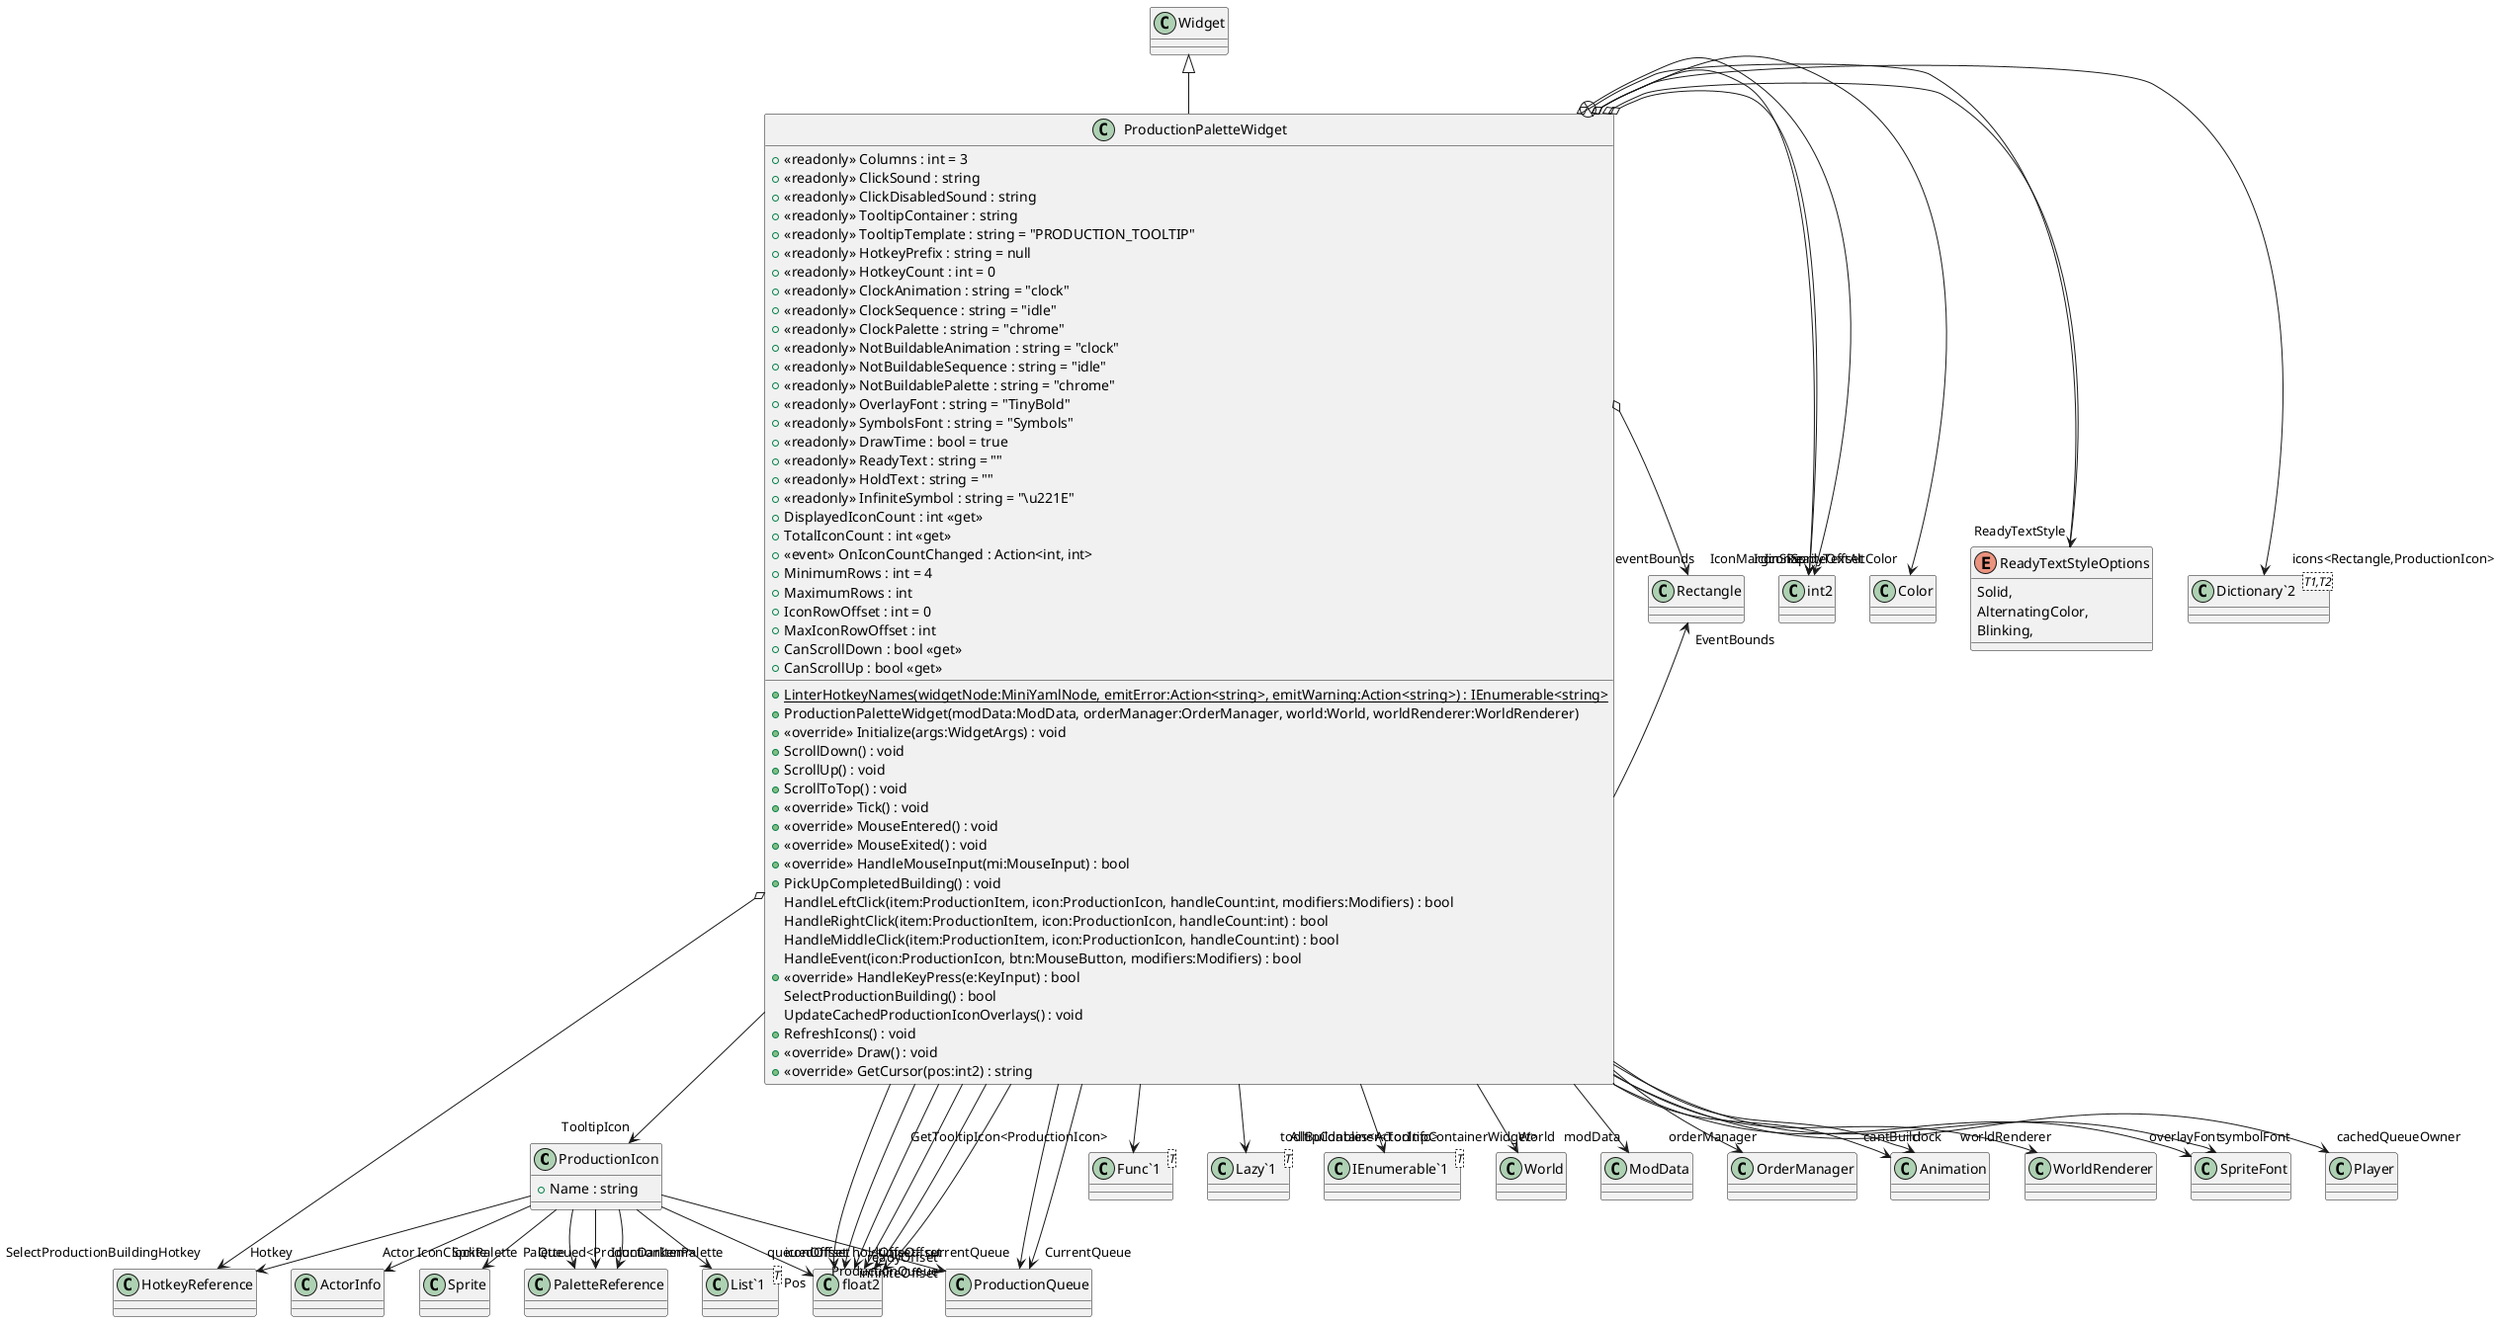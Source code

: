 @startuml
class ProductionIcon {
    + Name : string
}
class ProductionPaletteWidget {
    + <<readonly>> Columns : int = 3
    + <<readonly>> ClickSound : string
    + <<readonly>> ClickDisabledSound : string
    + <<readonly>> TooltipContainer : string
    + <<readonly>> TooltipTemplate : string = "PRODUCTION_TOOLTIP"
    + <<readonly>> HotkeyPrefix : string = null
    + <<readonly>> HotkeyCount : int = 0
    + <<readonly>> ClockAnimation : string = "clock"
    + <<readonly>> ClockSequence : string = "idle"
    + <<readonly>> ClockPalette : string = "chrome"
    + <<readonly>> NotBuildableAnimation : string = "clock"
    + <<readonly>> NotBuildableSequence : string = "idle"
    + <<readonly>> NotBuildablePalette : string = "chrome"
    + <<readonly>> OverlayFont : string = "TinyBold"
    + <<readonly>> SymbolsFont : string = "Symbols"
    + <<readonly>> DrawTime : bool = true
    + <<readonly>> ReadyText : string = ""
    + <<readonly>> HoldText : string = ""
    + <<readonly>> InfiniteSymbol : string = "\u221E"
    + DisplayedIconCount : int <<get>>
    + TotalIconCount : int <<get>>
    +  <<event>> OnIconCountChanged : Action<int, int> 
    + MinimumRows : int = 4
    + MaximumRows : int
    + IconRowOffset : int = 0
    + MaxIconRowOffset : int
    + {static} LinterHotkeyNames(widgetNode:MiniYamlNode, emitError:Action<string>, emitWarning:Action<string>) : IEnumerable<string>
    + ProductionPaletteWidget(modData:ModData, orderManager:OrderManager, world:World, worldRenderer:WorldRenderer)
    + <<override>> Initialize(args:WidgetArgs) : void
    + ScrollDown() : void
    + CanScrollDown : bool <<get>>
    + ScrollUp() : void
    + CanScrollUp : bool <<get>>
    + ScrollToTop() : void
    + <<override>> Tick() : void
    + <<override>> MouseEntered() : void
    + <<override>> MouseExited() : void
    + <<override>> HandleMouseInput(mi:MouseInput) : bool
    + PickUpCompletedBuilding() : void
    HandleLeftClick(item:ProductionItem, icon:ProductionIcon, handleCount:int, modifiers:Modifiers) : bool
    HandleRightClick(item:ProductionItem, icon:ProductionIcon, handleCount:int) : bool
    HandleMiddleClick(item:ProductionItem, icon:ProductionIcon, handleCount:int) : bool
    HandleEvent(icon:ProductionIcon, btn:MouseButton, modifiers:Modifiers) : bool
    + <<override>> HandleKeyPress(e:KeyInput) : bool
    SelectProductionBuilding() : bool
    UpdateCachedProductionIconOverlays() : void
    + RefreshIcons() : void
    + <<override>> Draw() : void
    + <<override>> GetCursor(pos:int2) : string
}
class "List`1"<T> {
}
enum ReadyTextStyleOptions {
    Solid,
    AlternatingColor,
    Blinking,
}
class "Func`1"<T> {
}
class "Lazy`1"<T> {
}
class "Dictionary`2"<T1,T2> {
}
class "IEnumerable`1"<T> {
}
ProductionIcon --> "Actor" ActorInfo
ProductionIcon --> "Hotkey" HotkeyReference
ProductionIcon --> "Sprite" Sprite
ProductionIcon --> "Palette" PaletteReference
ProductionIcon --> "IconClockPalette" PaletteReference
ProductionIcon --> "IconDarkenPalette" PaletteReference
ProductionIcon --> "Pos" float2
ProductionIcon --> "Queued<ProductionItem>" "List`1"
ProductionIcon --> "ProductionQueue" ProductionQueue
Widget <|-- ProductionPaletteWidget
ProductionPaletteWidget o-> "ReadyTextStyle" ReadyTextStyleOptions
ProductionPaletteWidget o-> "ReadyTextAltColor" Color
ProductionPaletteWidget o-> "IconSize" int2
ProductionPaletteWidget o-> "IconMargin" int2
ProductionPaletteWidget o-> "IconSpriteOffset" int2
ProductionPaletteWidget o-> "SelectProductionBuildingHotkey" HotkeyReference
ProductionPaletteWidget --> "TooltipIcon" ProductionIcon
ProductionPaletteWidget --> "GetTooltipIcon<ProductionIcon>" "Func`1"
ProductionPaletteWidget --> "World" World
ProductionPaletteWidget --> "modData" ModData
ProductionPaletteWidget --> "orderManager" OrderManager
ProductionPaletteWidget --> "tooltipContainer<TooltipContainerWidget>" "Lazy`1"
ProductionPaletteWidget --> "currentQueue" ProductionQueue
ProductionPaletteWidget --> "CurrentQueue" ProductionQueue
ProductionPaletteWidget --> "EventBounds" Rectangle
ProductionPaletteWidget o-> "icons<Rectangle,ProductionIcon>" "Dictionary`2"
ProductionPaletteWidget --> "cantBuild" Animation
ProductionPaletteWidget --> "clock" Animation
ProductionPaletteWidget o-> "eventBounds" Rectangle
ProductionPaletteWidget --> "worldRenderer" WorldRenderer
ProductionPaletteWidget --> "overlayFont" SpriteFont
ProductionPaletteWidget --> "symbolFont" SpriteFont
ProductionPaletteWidget --> "iconOffset" float2
ProductionPaletteWidget --> "holdOffset" float2
ProductionPaletteWidget --> "readyOffset" float2
ProductionPaletteWidget --> "timeOffset" float2
ProductionPaletteWidget --> "queuedOffset" float2
ProductionPaletteWidget --> "infiniteOffset" float2
ProductionPaletteWidget --> "cachedQueueOwner" Player
ProductionPaletteWidget --> "AllBuildables<ActorInfo>" "IEnumerable`1"
ProductionPaletteWidget +-- ReadyTextStyleOptions
@enduml
